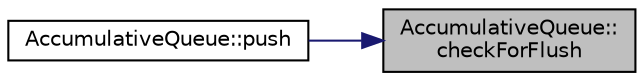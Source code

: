 digraph "AccumulativeQueue::checkForFlush"
{
 // LATEX_PDF_SIZE
  edge [fontname="Helvetica",fontsize="10",labelfontname="Helvetica",labelfontsize="10"];
  node [fontname="Helvetica",fontsize="10",shape=record];
  rankdir="RL";
  Node1 [label="AccumulativeQueue::\lcheckForFlush",height=0.2,width=0.4,color="black", fillcolor="grey75", style="filled", fontcolor="black",tooltip=" "];
  Node1 -> Node2 [dir="back",color="midnightblue",fontsize="10",style="solid",fontname="Helvetica"];
  Node2 [label="AccumulativeQueue::push",height=0.2,width=0.4,color="black", fillcolor="white", style="filled",URL="$class_accumulative_queue.html#a90063ec4effe547b013576c0dce532b2",tooltip=" "];
}
